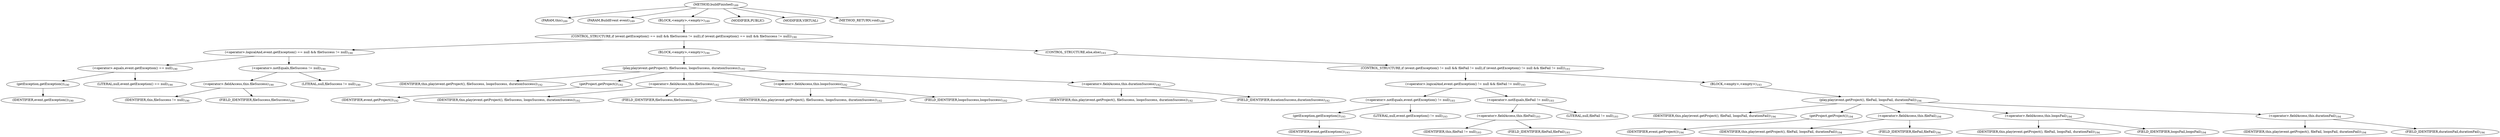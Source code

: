 digraph "buildFinished" {  
"317" [label = <(METHOD,buildFinished)<SUB>189</SUB>> ]
"18" [label = <(PARAM,this)<SUB>189</SUB>> ]
"318" [label = <(PARAM,BuildEvent event)<SUB>189</SUB>> ]
"319" [label = <(BLOCK,&lt;empty&gt;,&lt;empty&gt;)<SUB>189</SUB>> ]
"320" [label = <(CONTROL_STRUCTURE,if (event.getException() == null &amp;&amp; fileSuccess != null),if (event.getException() == null &amp;&amp; fileSuccess != null))<SUB>190</SUB>> ]
"321" [label = <(&lt;operator&gt;.logicalAnd,event.getException() == null &amp;&amp; fileSuccess != null)<SUB>190</SUB>> ]
"322" [label = <(&lt;operator&gt;.equals,event.getException() == null)<SUB>190</SUB>> ]
"323" [label = <(getException,getException())<SUB>190</SUB>> ]
"324" [label = <(IDENTIFIER,event,getException())<SUB>190</SUB>> ]
"325" [label = <(LITERAL,null,event.getException() == null)<SUB>190</SUB>> ]
"326" [label = <(&lt;operator&gt;.notEquals,fileSuccess != null)<SUB>190</SUB>> ]
"327" [label = <(&lt;operator&gt;.fieldAccess,this.fileSuccess)<SUB>190</SUB>> ]
"328" [label = <(IDENTIFIER,this,fileSuccess != null)<SUB>190</SUB>> ]
"329" [label = <(FIELD_IDENTIFIER,fileSuccess,fileSuccess)<SUB>190</SUB>> ]
"330" [label = <(LITERAL,null,fileSuccess != null)<SUB>190</SUB>> ]
"331" [label = <(BLOCK,&lt;empty&gt;,&lt;empty&gt;)<SUB>190</SUB>> ]
"332" [label = <(play,play(event.getProject(), fileSuccess, loopsSuccess, durationSuccess))<SUB>192</SUB>> ]
"17" [label = <(IDENTIFIER,this,play(event.getProject(), fileSuccess, loopsSuccess, durationSuccess))<SUB>192</SUB>> ]
"333" [label = <(getProject,getProject())<SUB>192</SUB>> ]
"334" [label = <(IDENTIFIER,event,getProject())<SUB>192</SUB>> ]
"335" [label = <(&lt;operator&gt;.fieldAccess,this.fileSuccess)<SUB>192</SUB>> ]
"336" [label = <(IDENTIFIER,this,play(event.getProject(), fileSuccess, loopsSuccess, durationSuccess))<SUB>192</SUB>> ]
"337" [label = <(FIELD_IDENTIFIER,fileSuccess,fileSuccess)<SUB>192</SUB>> ]
"338" [label = <(&lt;operator&gt;.fieldAccess,this.loopsSuccess)<SUB>192</SUB>> ]
"339" [label = <(IDENTIFIER,this,play(event.getProject(), fileSuccess, loopsSuccess, durationSuccess))<SUB>192</SUB>> ]
"340" [label = <(FIELD_IDENTIFIER,loopsSuccess,loopsSuccess)<SUB>192</SUB>> ]
"341" [label = <(&lt;operator&gt;.fieldAccess,this.durationSuccess)<SUB>192</SUB>> ]
"342" [label = <(IDENTIFIER,this,play(event.getProject(), fileSuccess, loopsSuccess, durationSuccess))<SUB>192</SUB>> ]
"343" [label = <(FIELD_IDENTIFIER,durationSuccess,durationSuccess)<SUB>192</SUB>> ]
"344" [label = <(CONTROL_STRUCTURE,else,else)<SUB>193</SUB>> ]
"345" [label = <(CONTROL_STRUCTURE,if (event.getException() != null &amp;&amp; fileFail != null),if (event.getException() != null &amp;&amp; fileFail != null))<SUB>193</SUB>> ]
"346" [label = <(&lt;operator&gt;.logicalAnd,event.getException() != null &amp;&amp; fileFail != null)<SUB>193</SUB>> ]
"347" [label = <(&lt;operator&gt;.notEquals,event.getException() != null)<SUB>193</SUB>> ]
"348" [label = <(getException,getException())<SUB>193</SUB>> ]
"349" [label = <(IDENTIFIER,event,getException())<SUB>193</SUB>> ]
"350" [label = <(LITERAL,null,event.getException() != null)<SUB>193</SUB>> ]
"351" [label = <(&lt;operator&gt;.notEquals,fileFail != null)<SUB>193</SUB>> ]
"352" [label = <(&lt;operator&gt;.fieldAccess,this.fileFail)<SUB>193</SUB>> ]
"353" [label = <(IDENTIFIER,this,fileFail != null)<SUB>193</SUB>> ]
"354" [label = <(FIELD_IDENTIFIER,fileFail,fileFail)<SUB>193</SUB>> ]
"355" [label = <(LITERAL,null,fileFail != null)<SUB>193</SUB>> ]
"356" [label = <(BLOCK,&lt;empty&gt;,&lt;empty&gt;)<SUB>193</SUB>> ]
"357" [label = <(play,play(event.getProject(), fileFail, loopsFail, durationFail))<SUB>194</SUB>> ]
"19" [label = <(IDENTIFIER,this,play(event.getProject(), fileFail, loopsFail, durationFail))<SUB>194</SUB>> ]
"358" [label = <(getProject,getProject())<SUB>194</SUB>> ]
"359" [label = <(IDENTIFIER,event,getProject())<SUB>194</SUB>> ]
"360" [label = <(&lt;operator&gt;.fieldAccess,this.fileFail)<SUB>194</SUB>> ]
"361" [label = <(IDENTIFIER,this,play(event.getProject(), fileFail, loopsFail, durationFail))<SUB>194</SUB>> ]
"362" [label = <(FIELD_IDENTIFIER,fileFail,fileFail)<SUB>194</SUB>> ]
"363" [label = <(&lt;operator&gt;.fieldAccess,this.loopsFail)<SUB>194</SUB>> ]
"364" [label = <(IDENTIFIER,this,play(event.getProject(), fileFail, loopsFail, durationFail))<SUB>194</SUB>> ]
"365" [label = <(FIELD_IDENTIFIER,loopsFail,loopsFail)<SUB>194</SUB>> ]
"366" [label = <(&lt;operator&gt;.fieldAccess,this.durationFail)<SUB>194</SUB>> ]
"367" [label = <(IDENTIFIER,this,play(event.getProject(), fileFail, loopsFail, durationFail))<SUB>194</SUB>> ]
"368" [label = <(FIELD_IDENTIFIER,durationFail,durationFail)<SUB>194</SUB>> ]
"369" [label = <(MODIFIER,PUBLIC)> ]
"370" [label = <(MODIFIER,VIRTUAL)> ]
"371" [label = <(METHOD_RETURN,void)<SUB>189</SUB>> ]
  "317" -> "18" 
  "317" -> "318" 
  "317" -> "319" 
  "317" -> "369" 
  "317" -> "370" 
  "317" -> "371" 
  "319" -> "320" 
  "320" -> "321" 
  "320" -> "331" 
  "320" -> "344" 
  "321" -> "322" 
  "321" -> "326" 
  "322" -> "323" 
  "322" -> "325" 
  "323" -> "324" 
  "326" -> "327" 
  "326" -> "330" 
  "327" -> "328" 
  "327" -> "329" 
  "331" -> "332" 
  "332" -> "17" 
  "332" -> "333" 
  "332" -> "335" 
  "332" -> "338" 
  "332" -> "341" 
  "333" -> "334" 
  "335" -> "336" 
  "335" -> "337" 
  "338" -> "339" 
  "338" -> "340" 
  "341" -> "342" 
  "341" -> "343" 
  "344" -> "345" 
  "345" -> "346" 
  "345" -> "356" 
  "346" -> "347" 
  "346" -> "351" 
  "347" -> "348" 
  "347" -> "350" 
  "348" -> "349" 
  "351" -> "352" 
  "351" -> "355" 
  "352" -> "353" 
  "352" -> "354" 
  "356" -> "357" 
  "357" -> "19" 
  "357" -> "358" 
  "357" -> "360" 
  "357" -> "363" 
  "357" -> "366" 
  "358" -> "359" 
  "360" -> "361" 
  "360" -> "362" 
  "363" -> "364" 
  "363" -> "365" 
  "366" -> "367" 
  "366" -> "368" 
}
